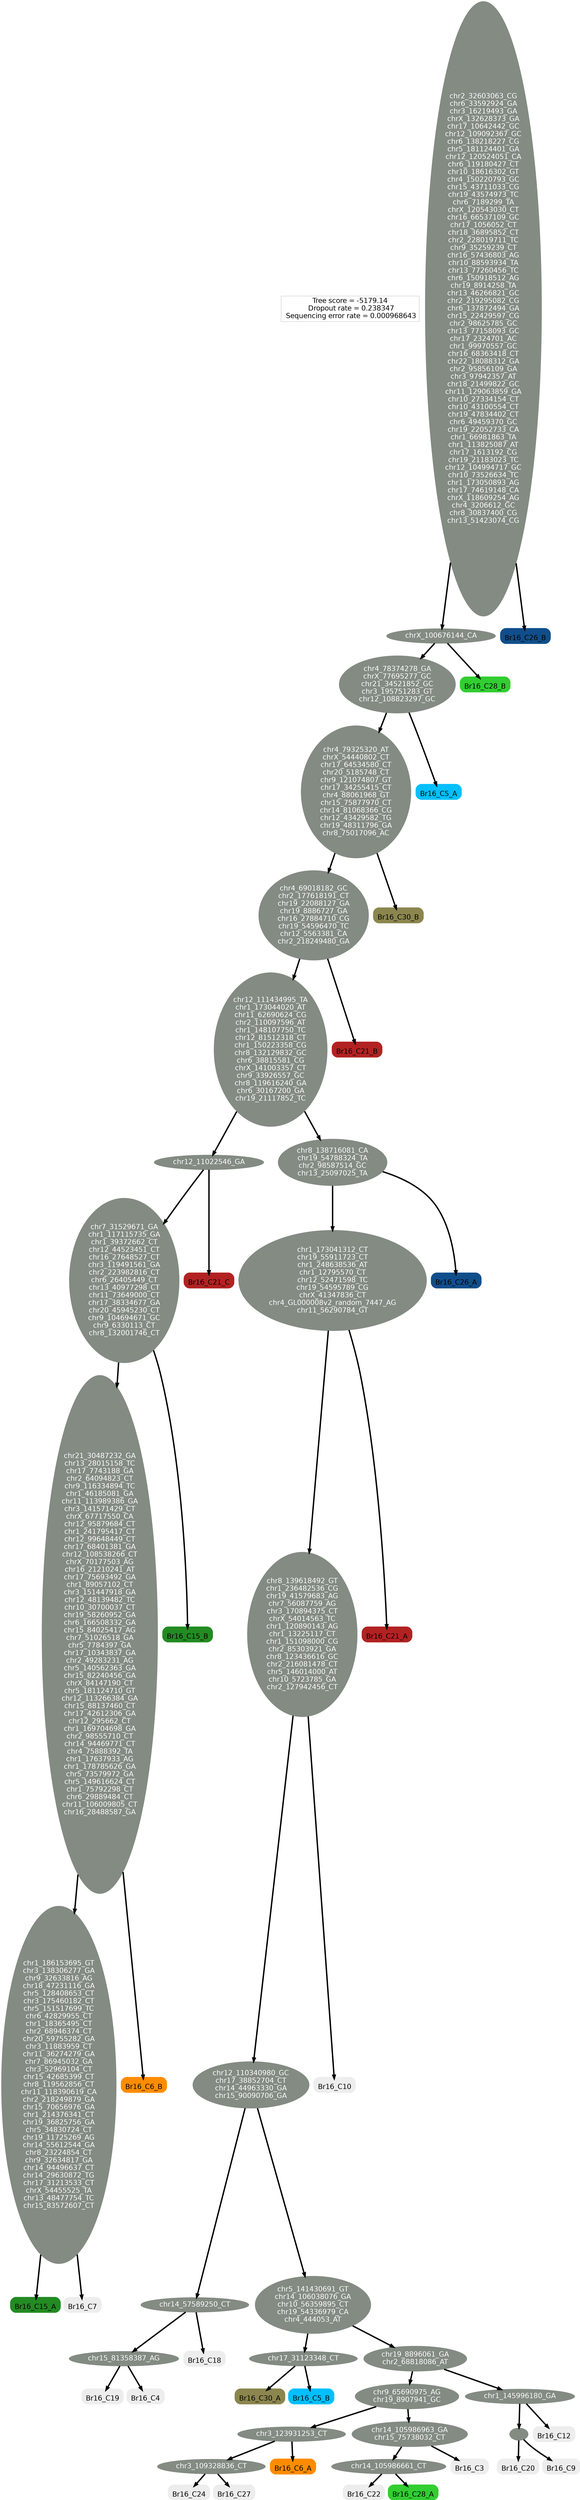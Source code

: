 digraph G {
node [color=gray, shape=box, fontcolor=black, fontsize=20, fontname=Helvetica];
scoreBox [label= "Tree score = -5179.14
 Dropout rate = 0.238347
 Sequencing error rate = 0.000968643"];
edge [penwidth=4];
node [color=honeydew4, style=filled, fontcolor=white, shape=oval];
27 [label="chr3_123931253_CT
"];
28 [label="chr17_31123348_CT
"];
29 [label="chr19_8896061_GA
chr2_68818086_AT
"];
30 [label="chrX_100676144_CA
"];
31 [label="chr8_139618492_GT
chr1_236482536_CG
chr19_41579683_AG
chr7_56087759_AG
chr3_170894375_CT
chrX_54014563_TC
chr1_120890143_AG
chr1_13225117_CT
chr1_151098000_CG
chr2_85303921_GA
chr8_123436616_GC
chr2_216081478_CT
chr5_146014000_AT
chr10_5723785_GA
chr2_127942456_CT
"];
32 [label="chr1_186153695_GT
chr3_138306277_GA
chr9_32633816_AG
chr18_47231116_GA
chr5_128408653_CT
chr3_175460182_CT
chr5_151517699_TC
chr6_42829955_CT
chr1_18365495_CT
chr2_68946374_CT
chr20_59755282_GA
chr3_11883959_CT
chr11_36274279_GA
chr7_86945032_GA
chr3_52969104_CT
chr15_42685399_CT
chr8_119562856_CT
chr11_118390619_CA
chr2_218249879_GA
chr15_70656976_GA
chr1_214376341_CT
chr19_36825756_GA
chr5_34830724_CT
chr19_11725269_AG
chr14_55612544_GA
chr8_23224854_CT
chr9_32634817_GA
chr14_94496637_CT
chr14_29630872_TG
chr17_31213533_CT
chrX_54455525_TA
chr13_48477754_TC
chr15_83572607_CT
"];
33 [label="chr15_81358387_AG
"];
34 [label="chr14_57589250_CT
"];
35 [label="chr14_105986963_GA
chr15_75738032_CT
"];
36 [label=""];
37 [label="chr21_30487232_GA
chr13_28015158_TC
chr17_7743188_GA
chr2_64094823_CT
chr9_116334894_TC
chr1_46185081_GA
chr11_113989386_GA
chr3_141571429_CT
chrX_67717550_CA
chr12_95879684_CT
chr1_241795417_CT
chr12_99648449_CT
chr17_68401381_GA
chr12_108538266_CT
chrX_70177503_AG
chr16_21210241_AT
chr17_75693492_GA
chr1_89057102_CT
chr3_151447918_GA
chr12_48139482_TC
chr10_30700037_CT
chr19_58260952_GA
chr6_166508332_GA
chr15_84025417_AG
chr7_51026518_GA
chr5_7784397_GA
chr17_10343837_GA
chr2_49283231_AG
chr5_140562363_GA
chr15_82240456_GA
chrX_84147190_CT
chr5_181124710_GT
chr12_113266384_GA
chr15_88137460_CT
chr17_42612306_GA
chr12_295662_CT
chr1_169704698_GA
chr2_98555710_CT
chr14_94469771_CT
chr4_75888392_TA
chr1_17637933_AG
chr1_178785626_GA
chr5_73579972_GA
chr5_149616624_CT
chr1_75792298_CT
chr6_29889484_CT
chr11_106009805_CT
chr16_28488587_GA
"];
38 [label="chr3_109328836_CT
"];
39 [label="chr12_111434995_TA
chr1_173044020_AT
chr11_62690624_CG
chr2_110097596_AT
chr1_148107750_TC
chr12_81512318_CT
chr1_150223358_CG
chr8_132129832_GC
chr6_38815581_CG
chrX_141003357_CT
chr9_33926557_GC
chr8_119616240_GA
chr6_30167200_GA
chr19_21117852_TC
"];
40 [label="chr4_79325320_AT
chrX_54440802_CT
chr17_64534580_CT
chr20_5185748_CT
chr9_121074807_GT
chr17_34255415_CT
chr4_88061968_GT
chr15_75877970_CT
chr14_81068366_CG
chr12_43429582_TG
chr19_48311796_GA
chr8_75017096_AC
"];
41 [label="chr4_78374278_GA
chrX_77695277_GC
chr21_34521852_GC
chr3_195751283_GT
chr12_108823297_GC
"];
42 [label="chr12_110340980_GC
chr17_38852704_CT
chr14_44963330_GA
chr15_90090706_GA
"];
43 [label="chr14_105986661_CT
"];
44 [label="chr12_11022546_GA
"];
45 [label="chr4_69018182_GC
chr2_177618191_CT
chr19_22088127_GA
chr19_8886727_GA
chr16_27884710_CG
chr19_54596470_TC
chr12_5563381_CA
chr2_218249480_GA
"];
46 [label="chr1_173041312_CT
chr19_55911723_CT
chr1_248638536_AT
chr1_12795570_CT
chr12_52471598_TC
chr19_54595789_CG
chrX_41347836_CT
chr4_GL000008v2_random_7447_AG
chr11_56290784_GT
"];
47 [label="chr9_65690975_AG
chr19_8907941_GC
"];
48 [label="chr5_141430691_GT
chr14_106038076_GA
chr10_56359895_CT
chr19_54336979_CA
chr4_444053_AT
"];
49 [label="chr1_145996180_GA
"];
50 [label="chr7_31529671_GA
chr1_117115735_GA
chr1_39372662_CT
chr12_44523451_CT
chr16_27648527_CT
chr3_119491561_GA
chr2_223982816_CT
chr6_26405449_CT
chr13_40977298_CT
chr11_73649000_CT
chr17_38334677_GA
chr20_45945230_CT
chr9_104694671_GC
chr9_6330113_CT
chr8_132001746_CT
"];
51 [label="chr8_138716081_CA
chr19_54788324_TA
chr2_98587514_GC
chr13_25097025_TA
"];
52 [label="chr2_32603063_CG
chr6_33592924_GA
chr3_16219493_GA
chrX_132628373_GA
chr17_10642442_GC
chr12_109092367_GC
chr6_138218227_CG
chr5_181124401_GA
chr12_120524051_CA
chr6_119180427_CT
chr10_18616302_GT
chr4_150220793_GC
chr15_43711033_CG
chr19_43574973_TC
chr6_7189299_TA
chrX_120543030_CT
chr16_66537109_GC
chr17_1056052_CT
chr18_36895852_CT
chr2_228019711_TC
chr9_35259239_CT
chr16_57436803_AG
chr10_88593934_TA
chr13_77260456_TC
chr6_150918512_AG
chr19_8914258_TA
chr13_46266821_GC
chr2_219295082_CG
chr6_137872494_GA
chr15_22429597_CG
chr2_98625785_GC
chr13_77158093_GC
chr17_2324701_AC
chr1_99970557_GC
chr16_68363418_CT
chr22_18088312_GA
chr2_95856109_GA
chr3_97942357_AT
chr18_21499822_GC
chr11_129063859_GA
chr10_27334154_CT
chr10_43100554_CT
chr19_47834402_CT
chr6_49459370_GC
chr19_22052733_CA
chr1_66981863_TA
chr1_113825087_AT
chr17_1613192_CG
chr19_21183023_TC
chr12_104994717_GC
chr10_73526634_TC
chr1_173050893_AG
chr17_74619148_CA
chrX_118609254_AG
chr4_3206612_GC
chr8_30837400_CG
chr13_51423074_CG
"];
node [fontname=helvetica,fontcolor=black,shape="box",penwidth=10,style="rounded,filled,bold",imagepos="bc",imagescale=true, labelloc=b]; 
0[color=gray93,label="Br16_C10",fillcolor=gray93,image="../CTC-cluster-icons/cluster_1-0.png"];
1[color=gray93,label="Br16_C12",fillcolor=gray93,image="../CTC-cluster-icons/cluster_1-0.png"];
2[color=forestgreen,label="Br16_C15_A",fillcolor=forestgreen,image="../CTC-cluster-icons/cluster_2-0.png"];
3[color=forestgreen,label="Br16_C15_B",fillcolor=forestgreen,image="../CTC-cluster-icons/cluster_2-0.png"];
4[color=gray93,label="Br16_C18",fillcolor=gray93,image="../CTC-cluster-icons/cluster_1-0.png"];
5[color=gray93,label="Br16_C19",fillcolor=gray93,image="../CTC-cluster-icons/cluster_1-0.png"];
6[color=gray93,label="Br16_C20",fillcolor=gray93,image="../CTC-cluster-icons/cluster_1-0.png"];
7[color=firebrick,label="Br16_C21_A",fillcolor=firebrick,image="../CTC-cluster-icons/cluster_3-0.png"];
8[color=firebrick,label="Br16_C21_B",fillcolor=firebrick,image="../CTC-cluster-icons/cluster_3-0.png"];
9[color=firebrick,label="Br16_C21_C",fillcolor=firebrick,image="../CTC-cluster-icons/cluster_3-0.png"];
10[color=gray93,label="Br16_C22",fillcolor=gray93,image="../CTC-cluster-icons/cluster_1-0.png"];
11[color=gray93,label="Br16_C24",fillcolor=gray93,image="../CTC-cluster-icons/cluster_1-0.png"];
12[color=dodgerblue4,label="Br16_C26_A",fillcolor=dodgerblue4,image="../CTC-cluster-icons/cluster_2-0.png"];
13[color=dodgerblue4,label="Br16_C26_B",fillcolor=dodgerblue4,image="../CTC-cluster-icons/cluster_2-0.png"];
14[color=gray93,label="Br16_C27",fillcolor=gray93,image="../CTC-cluster-icons/cluster_1-0.png"];
15[color=limegreen,label="Br16_C28_A",fillcolor=limegreen,image="../CTC-cluster-icons/cluster_2-0.png"];
16[color=limegreen,label="Br16_C28_B",fillcolor=limegreen,image="../CTC-cluster-icons/cluster_2-0.png"];
17[color=gray93,label="Br16_C3",fillcolor=gray93,image="../CTC-cluster-icons/cluster_1-0.png"];
18[color=khaki4,label="Br16_C30_A",fillcolor=khaki4,image="../CTC-cluster-icons/cluster_2-0.png"];
19[color=khaki4,label="Br16_C30_B",fillcolor=khaki4,image="../CTC-cluster-icons/cluster_2-0.png"];
20[color=gray93,label="Br16_C4",fillcolor=gray93,image="../CTC-cluster-icons/cluster_1-0.png"];
21[color=deepskyblue,label="Br16_C5_A",fillcolor=deepskyblue,image="../CTC-cluster-icons/cluster_2-0.png"];
22[color=deepskyblue,label="Br16_C5_B",fillcolor=deepskyblue,image="../CTC-cluster-icons/cluster_2-0.png"];
23[color=darkorange,label="Br16_C6_A",fillcolor=darkorange,image="../CTC-cluster-icons/cluster_2-0.png"];
24[color=darkorange,label="Br16_C6_B",fillcolor=darkorange,image="../CTC-cluster-icons/cluster_2-0.png"];
25[color=gray93,label="Br16_C7",fillcolor=gray93,image="../CTC-cluster-icons/cluster_1-0.png"];
26[color=gray93,label="Br16_C9",fillcolor=gray93,image="../CTC-cluster-icons/cluster_1-0.png"];
31 -> 0;
49 -> 1;
32 -> 2;
50 -> 3;
34 -> 4;
33 -> 5;
36 -> 6;
46 -> 7;
45 -> 8;
44 -> 9;
43 -> 10;
38 -> 11;
51 -> 12;
52 -> 13;
38 -> 14;
43 -> 15;
30 -> 16;
35 -> 17;
28 -> 18;
40 -> 19;
33 -> 20;
41 -> 21;
28 -> 22;
27 -> 23;
37 -> 24;
32 -> 25;
36 -> 26;
47 -> 27;
48 -> 28;
48 -> 29;
52 -> 30;
46 -> 31;
37 -> 32;
34 -> 33;
42 -> 34;
47 -> 35;
49 -> 36;
50 -> 37;
27 -> 38;
45 -> 39;
41 -> 40;
30 -> 41;
31 -> 42;
35 -> 43;
39 -> 44;
40 -> 45;
51 -> 46;
29 -> 47;
42 -> 48;
29 -> 49;
44 -> 50;
39 -> 51;
}

